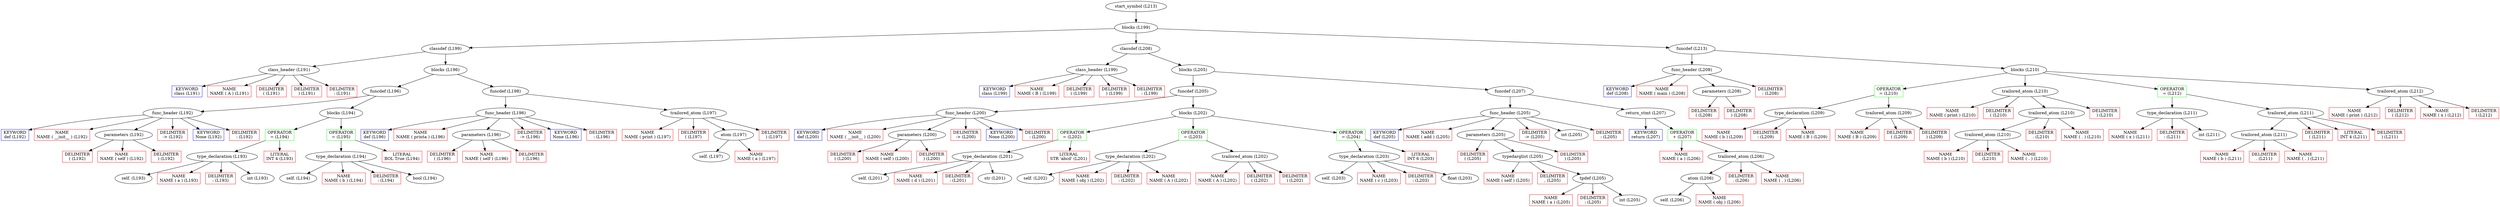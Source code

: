 digraph ast {
node1[label = "start_symbol (L213)"];
node2[label = "blocks (L199)"];
node3[label = "classdef (L199)"];
node4[label = "class_header (L191)"];
node5[label = "KEYWORD
class (L191)", shape = rectangle, color = blue];
node6[label = "NAME
NAME ( A ) (L191)", shape = rectangle, color = red];
node7[label = "DELIMITER
( (L191)", shape = rectangle, color = red];
node8[label = "DELIMITER
) (L191)", shape = rectangle, color = red];
node9[label = "DELIMITER
: (L191)", shape = rectangle, color = red];
node10[label = "blocks (L196)"];
node11[label = "funcdef (L196)"];
node12[label = "func_header (L192)"];
node13[label = "KEYWORD
def (L192)", shape = rectangle, color = blue];
node14[label = "NAME
NAME ( __init__ ) (L192)", shape = rectangle, color = red];
node15[label = "parameters (L192)"];
node16[label = "DELIMITER
( (L192)", shape = rectangle, color = red];
node17[label = "NAME
NAME ( self ) (L192)", shape = rectangle, color = red];
node18[label = "DELIMITER
) (L192)", shape = rectangle, color = red];
node19[label = "DELIMITER
-> (L192)", shape = rectangle, color = red];
node20[label = "KEYWORD
None (L192)", shape = rectangle, color = blue];
node21[label = "DELIMITER
: (L192)", shape = rectangle, color = red];
node22[label = "blocks (L194)"];
node23[label = "OPERATOR
= (L194)", shape = rectangle, color = green];
node24[label = "type_declaration (L193)"];
node25[label = "self. (L193)"];
node26[label = "NAME
NAME ( a ) (L193)", shape = rectangle, color = red];
node27[label = "DELIMITER
: (L193)", shape = rectangle, color = red];
node28[label = "int (L193)"];
node29[label = "LITERAL
INT 4 (L193)", shape = rectangle, color = red];
node30[label = "OPERATOR
= (L195)", shape = rectangle, color = green];
node31[label = "type_declaration (L194)"];
node32[label = "self. (L194)"];
node33[label = "NAME
NAME ( b ) (L194)", shape = rectangle, color = red];
node34[label = "DELIMITER
: (L194)", shape = rectangle, color = red];
node35[label = "bool (L194)"];
node36[label = "LITERAL
BOL True (L194)", shape = rectangle, color = red];
node37[label = "funcdef (L198)"];
node38[label = "func_header (L196)"];
node39[label = "KEYWORD
def (L196)", shape = rectangle, color = blue];
node40[label = "NAME
NAME ( printa ) (L196)", shape = rectangle, color = red];
node41[label = "parameters (L196)"];
node42[label = "DELIMITER
( (L196)", shape = rectangle, color = red];
node43[label = "NAME
NAME ( self ) (L196)", shape = rectangle, color = red];
node44[label = "DELIMITER
) (L196)", shape = rectangle, color = red];
node45[label = "DELIMITER
-> (L196)", shape = rectangle, color = red];
node46[label = "KEYWORD
None (L196)", shape = rectangle, color = blue];
node47[label = "DELIMITER
: (L196)", shape = rectangle, color = red];
node48[label = "trailored_atom (L197)"];
node49[label = "NAME
NAME ( print ) (L197)", shape = rectangle, color = red];
node50[label = "DELIMITER
( (L197)", shape = rectangle, color = red];
node51[label = "atom (L197)"];
node52[label = "self. (L197)"];
node53[label = "NAME
NAME ( a ) (L197)", shape = rectangle, color = red];
node54[label = "DELIMITER
) (L197)", shape = rectangle, color = red];
node55[label = "classdef (L208)"];
node56[label = "class_header (L199)"];
node57[label = "KEYWORD
class (L199)", shape = rectangle, color = blue];
node58[label = "NAME
NAME ( B ) (L199)", shape = rectangle, color = red];
node59[label = "DELIMITER
( (L199)", shape = rectangle, color = red];
node60[label = "DELIMITER
) (L199)", shape = rectangle, color = red];
node61[label = "DELIMITER
: (L199)", shape = rectangle, color = red];
node62[label = "blocks (L205)"];
node63[label = "funcdef (L205)"];
node64[label = "func_header (L200)"];
node65[label = "KEYWORD
def (L200)", shape = rectangle, color = blue];
node66[label = "NAME
NAME ( __init__ ) (L200)", shape = rectangle, color = red];
node67[label = "parameters (L200)"];
node68[label = "DELIMITER
( (L200)", shape = rectangle, color = red];
node69[label = "NAME
NAME ( self ) (L200)", shape = rectangle, color = red];
node70[label = "DELIMITER
) (L200)", shape = rectangle, color = red];
node71[label = "DELIMITER
-> (L200)", shape = rectangle, color = red];
node72[label = "KEYWORD
None (L200)", shape = rectangle, color = blue];
node73[label = "DELIMITER
: (L200)", shape = rectangle, color = red];
node74[label = "blocks (L202)"];
node75[label = "OPERATOR
= (L202)", shape = rectangle, color = green];
node76[label = "type_declaration (L201)"];
node77[label = "self. (L201)"];
node78[label = "NAME
NAME ( d ) (L201)", shape = rectangle, color = red];
node79[label = "DELIMITER
: (L201)", shape = rectangle, color = red];
node80[label = "str (L201)"];
node81[label = "LITERAL
STR 'abcd' (L201)", shape = rectangle, color = red];
node82[label = "OPERATOR
= (L203)", shape = rectangle, color = green];
node83[label = "type_declaration (L202)"];
node84[label = "self. (L202)"];
node85[label = "NAME
NAME ( obj ) (L202)", shape = rectangle, color = red];
node86[label = "DELIMITER
: (L202)", shape = rectangle, color = red];
node87[label = "NAME
NAME ( A ) (L202)", shape = rectangle, color = red];
node88[label = "trailored_atom (L202)"];
node89[label = "NAME
NAME ( A ) (L202)", shape = rectangle, color = red];
node90[label = "DELIMITER
( (L202)", shape = rectangle, color = red];
node91[label = "DELIMITER
) (L202)", shape = rectangle, color = red];
node92[label = "OPERATOR
= (L204)", shape = rectangle, color = green];
node93[label = "type_declaration (L203)"];
node94[label = "self. (L203)"];
node95[label = "NAME
NAME ( c ) (L203)", shape = rectangle, color = red];
node96[label = "DELIMITER
: (L203)", shape = rectangle, color = red];
node97[label = "float (L203)"];
node98[label = "LITERAL
INT 6 (L203)", shape = rectangle, color = red];
node99[label = "funcdef (L207)"];
node100[label = "func_header (L205)"];
node101[label = "KEYWORD
def (L205)", shape = rectangle, color = blue];
node102[label = "NAME
NAME ( add ) (L205)", shape = rectangle, color = red];
node103[label = "parameters (L205)"];
node104[label = "DELIMITER
( (L205)", shape = rectangle, color = red];
node105[label = "typedarglist (L205)"];
node106[label = "NAME
NAME ( self ) (L205)", shape = rectangle, color = red];
node107[label = "DELIMITER
, (L205)", shape = rectangle, color = red];
node108[label = "tpdef (L205)"];
node109[label = "NAME
NAME ( a ) (L205)", shape = rectangle, color = red];
node110[label = "DELIMITER
: (L205)", shape = rectangle, color = red];
node111[label = "int (L205)"];
node112[label = "DELIMITER
) (L205)", shape = rectangle, color = red];
node113[label = "DELIMITER
-> (L205)", shape = rectangle, color = red];
node114[label = "int (L205)"];
node115[label = "DELIMITER
: (L205)", shape = rectangle, color = red];
node116[label = "return_stmt (L207)"];
node117[label = "KEYWORD
return (L207)", shape = rectangle, color = blue];
node118[label = "OPERATOR
+ (L207)", shape = rectangle, color = green];
node119[label = "NAME
NAME ( a ) (L206)", shape = rectangle, color = red];
node120[label = "trailored_atom (L206)"];
node121[label = "atom (L206)"];
node122[label = "self. (L206)"];
node123[label = "NAME
NAME ( obj ) (L206)", shape = rectangle, color = red];
node124[label = "DELIMITER
. (L206)", shape = rectangle, color = red];
node125[label = "NAME
NAME ( . ) (L206)", shape = rectangle, color = red];
node126[label = "funcdef (L213)"];
node127[label = "func_header (L208)"];
node128[label = "KEYWORD
def (L208)", shape = rectangle, color = blue];
node129[label = "NAME
NAME ( main ) (L208)", shape = rectangle, color = red];
node130[label = "parameters (L208)"];
node131[label = "DELIMITER
( (L208)", shape = rectangle, color = red];
node132[label = "DELIMITER
) (L208)", shape = rectangle, color = red];
node133[label = "DELIMITER
: (L208)", shape = rectangle, color = red];
node134[label = "blocks (L210)"];
node135[label = "OPERATOR
= (L210)", shape = rectangle, color = green];
node136[label = "type_declaration (L209)"];
node137[label = "NAME
NAME ( b ) (L209)", shape = rectangle, color = red];
node138[label = "DELIMITER
: (L209)", shape = rectangle, color = red];
node139[label = "NAME
NAME ( B ) (L209)", shape = rectangle, color = red];
node140[label = "trailored_atom (L209)"];
node141[label = "NAME
NAME ( B ) (L209)", shape = rectangle, color = red];
node142[label = "DELIMITER
( (L209)", shape = rectangle, color = red];
node143[label = "DELIMITER
) (L209)", shape = rectangle, color = red];
node144[label = "trailored_atom (L210)"];
node145[label = "NAME
NAME ( print ) (L210)", shape = rectangle, color = red];
node146[label = "DELIMITER
( (L210)", shape = rectangle, color = red];
node147[label = "trailored_atom (L210)"];
node148[label = "trailored_atom (L210)"];
node149[label = "NAME
NAME ( b ) (L210)", shape = rectangle, color = red];
node150[label = "DELIMITER
. (L210)", shape = rectangle, color = red];
node151[label = "NAME
NAME ( . ) (L210)", shape = rectangle, color = red];
node152[label = "DELIMITER
. (L210)", shape = rectangle, color = red];
node153[label = "NAME
NAME ( . ) (L210)", shape = rectangle, color = red];
node154[label = "DELIMITER
) (L210)", shape = rectangle, color = red];
node155[label = "OPERATOR
= (L212)", shape = rectangle, color = green];
node156[label = "type_declaration (L211)"];
node157[label = "NAME
NAME ( x ) (L211)", shape = rectangle, color = red];
node158[label = "DELIMITER
: (L211)", shape = rectangle, color = red];
node159[label = "int (L211)"];
node160[label = "trailored_atom (L211)"];
node161[label = "trailored_atom (L211)"];
node162[label = "NAME
NAME ( b ) (L211)", shape = rectangle, color = red];
node163[label = "DELIMITER
. (L211)", shape = rectangle, color = red];
node164[label = "NAME
NAME ( . ) (L211)", shape = rectangle, color = red];
node165[label = "DELIMITER
( (L211)", shape = rectangle, color = red];
node166[label = "LITERAL
INT 4 (L211)", shape = rectangle, color = red];
node167[label = "DELIMITER
) (L211)", shape = rectangle, color = red];
node168[label = "trailored_atom (L212)"];
node169[label = "NAME
NAME ( print ) (L212)", shape = rectangle, color = red];
node170[label = "DELIMITER
( (L212)", shape = rectangle, color = red];
node171[label = "NAME
NAME ( x ) (L212)", shape = rectangle, color = red];
node172[label = "DELIMITER
) (L212)", shape = rectangle, color = red];

node1 -> node2;
node2 -> node3;
node3 -> node4;
node4 -> node5;
node4 -> node6;
node4 -> node7;
node4 -> node8;
node4 -> node9;
node3 -> node10;
node10 -> node11;
node11 -> node12;
node12 -> node13;
node12 -> node14;
node12 -> node15;
node15 -> node16;
node15 -> node17;
node15 -> node18;
node12 -> node19;
node12 -> node20;
node12 -> node21;
node11 -> node22;
node22 -> node23;
node23 -> node24;
node24 -> node25;
node24 -> node26;
node24 -> node27;
node24 -> node28;
node23 -> node29;
node22 -> node30;
node30 -> node31;
node31 -> node32;
node31 -> node33;
node31 -> node34;
node31 -> node35;
node30 -> node36;
node10 -> node37;
node37 -> node38;
node38 -> node39;
node38 -> node40;
node38 -> node41;
node41 -> node42;
node41 -> node43;
node41 -> node44;
node38 -> node45;
node38 -> node46;
node38 -> node47;
node37 -> node48;
node48 -> node49;
node48 -> node50;
node48 -> node51;
node51 -> node52;
node51 -> node53;
node48 -> node54;
node2 -> node55;
node55 -> node56;
node56 -> node57;
node56 -> node58;
node56 -> node59;
node56 -> node60;
node56 -> node61;
node55 -> node62;
node62 -> node63;
node63 -> node64;
node64 -> node65;
node64 -> node66;
node64 -> node67;
node67 -> node68;
node67 -> node69;
node67 -> node70;
node64 -> node71;
node64 -> node72;
node64 -> node73;
node63 -> node74;
node74 -> node75;
node75 -> node76;
node76 -> node77;
node76 -> node78;
node76 -> node79;
node76 -> node80;
node75 -> node81;
node74 -> node82;
node82 -> node83;
node83 -> node84;
node83 -> node85;
node83 -> node86;
node83 -> node87;
node82 -> node88;
node88 -> node89;
node88 -> node90;
node88 -> node91;
node74 -> node92;
node92 -> node93;
node93 -> node94;
node93 -> node95;
node93 -> node96;
node93 -> node97;
node92 -> node98;
node62 -> node99;
node99 -> node100;
node100 -> node101;
node100 -> node102;
node100 -> node103;
node103 -> node104;
node103 -> node105;
node105 -> node106;
node105 -> node107;
node105 -> node108;
node108 -> node109;
node108 -> node110;
node108 -> node111;
node103 -> node112;
node100 -> node113;
node100 -> node114;
node100 -> node115;
node99 -> node116;
node116 -> node117;
node116 -> node118;
node118 -> node119;
node118 -> node120;
node120 -> node121;
node121 -> node122;
node121 -> node123;
node120 -> node124;
node120 -> node125;
node2 -> node126;
node126 -> node127;
node127 -> node128;
node127 -> node129;
node127 -> node130;
node130 -> node131;
node130 -> node132;
node127 -> node133;
node126 -> node134;
node134 -> node135;
node135 -> node136;
node136 -> node137;
node136 -> node138;
node136 -> node139;
node135 -> node140;
node140 -> node141;
node140 -> node142;
node140 -> node143;
node134 -> node144;
node144 -> node145;
node144 -> node146;
node144 -> node147;
node147 -> node148;
node148 -> node149;
node148 -> node150;
node148 -> node151;
node147 -> node152;
node147 -> node153;
node144 -> node154;
node134 -> node155;
node155 -> node156;
node156 -> node157;
node156 -> node158;
node156 -> node159;
node155 -> node160;
node160 -> node161;
node161 -> node162;
node161 -> node163;
node161 -> node164;
node160 -> node165;
node160 -> node166;
node160 -> node167;
node134 -> node168;
node168 -> node169;
node168 -> node170;
node168 -> node171;
node168 -> node172;
}